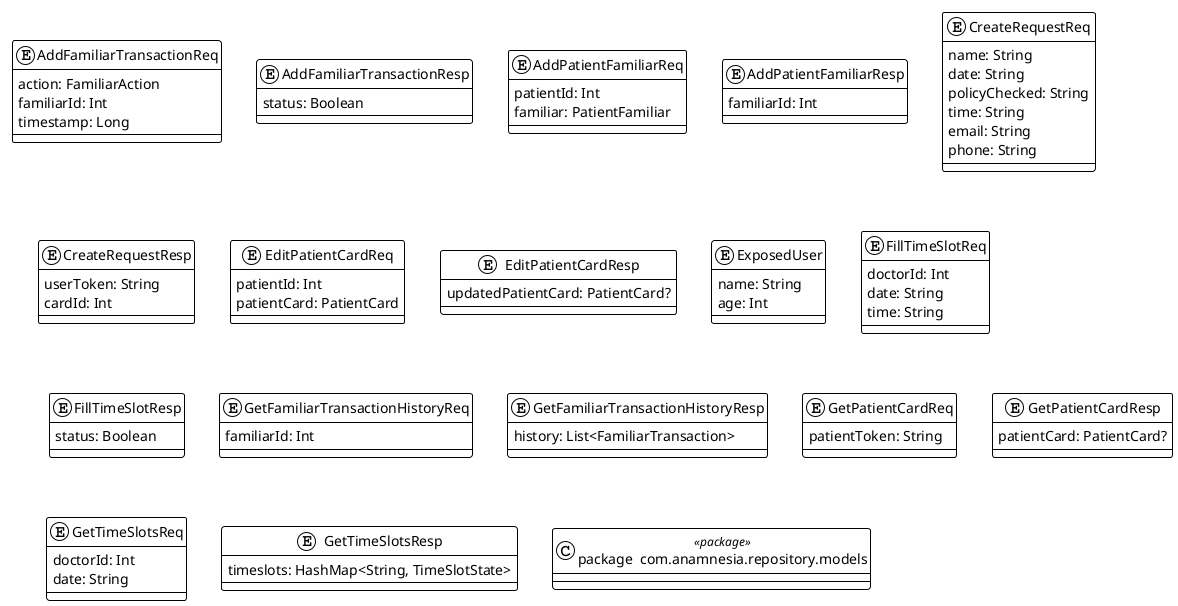 @startuml

!theme plain
top to bottom direction
skinparam linetype ortho

entity  AddFamiliarTransactionReq {
   action: FamiliarAction
   familiarId: Int
   timestamp: Long
}
entity  AddFamiliarTransactionResp  {
   status: Boolean
}
entity  AddPatientFamiliarReq  {
   patientId: Int
   familiar: PatientFamiliar
}
entity  AddPatientFamiliarResp  {
   familiarId: Int
}
entity  CreateRequestReq {
   name: String
   date: String
   policyChecked: String
   time: String
   email: String
   phone: String
}
entity  CreateRequestResp  {
   userToken: String
   cardId: Int
}
entity  EditPatientCardReq {
   patientId: Int
   patientCard: PatientCard
}
entity  EditPatientCardResp {
   updatedPatientCard: PatientCard?
}
entity  ExposedUser {
   name: String
   age: Int
}
entity  FillTimeSlotReq  {
   doctorId: Int
   date: String
   time: String
}
entity  FillTimeSlotResp  {
   status: Boolean
}
entity  GetFamiliarTransactionHistoryReq{
   familiarId: Int
}
entity  GetFamiliarTransactionHistoryResp {
   history: List<FamiliarTransaction>
}
entity  GetPatientCardReq  {
   patientToken: String
}
entity  GetPatientCardResp {
   patientCard: PatientCard?
}
entity  GetTimeSlotsReq {
   doctorId: Int
   date: String
}
entity  GetTimeSlotsResp  {
   timeslots: HashMap<String, TimeSlotState>
}
class node18 as "package  com.anamnesia.repository.models" << package >>

@enduml
